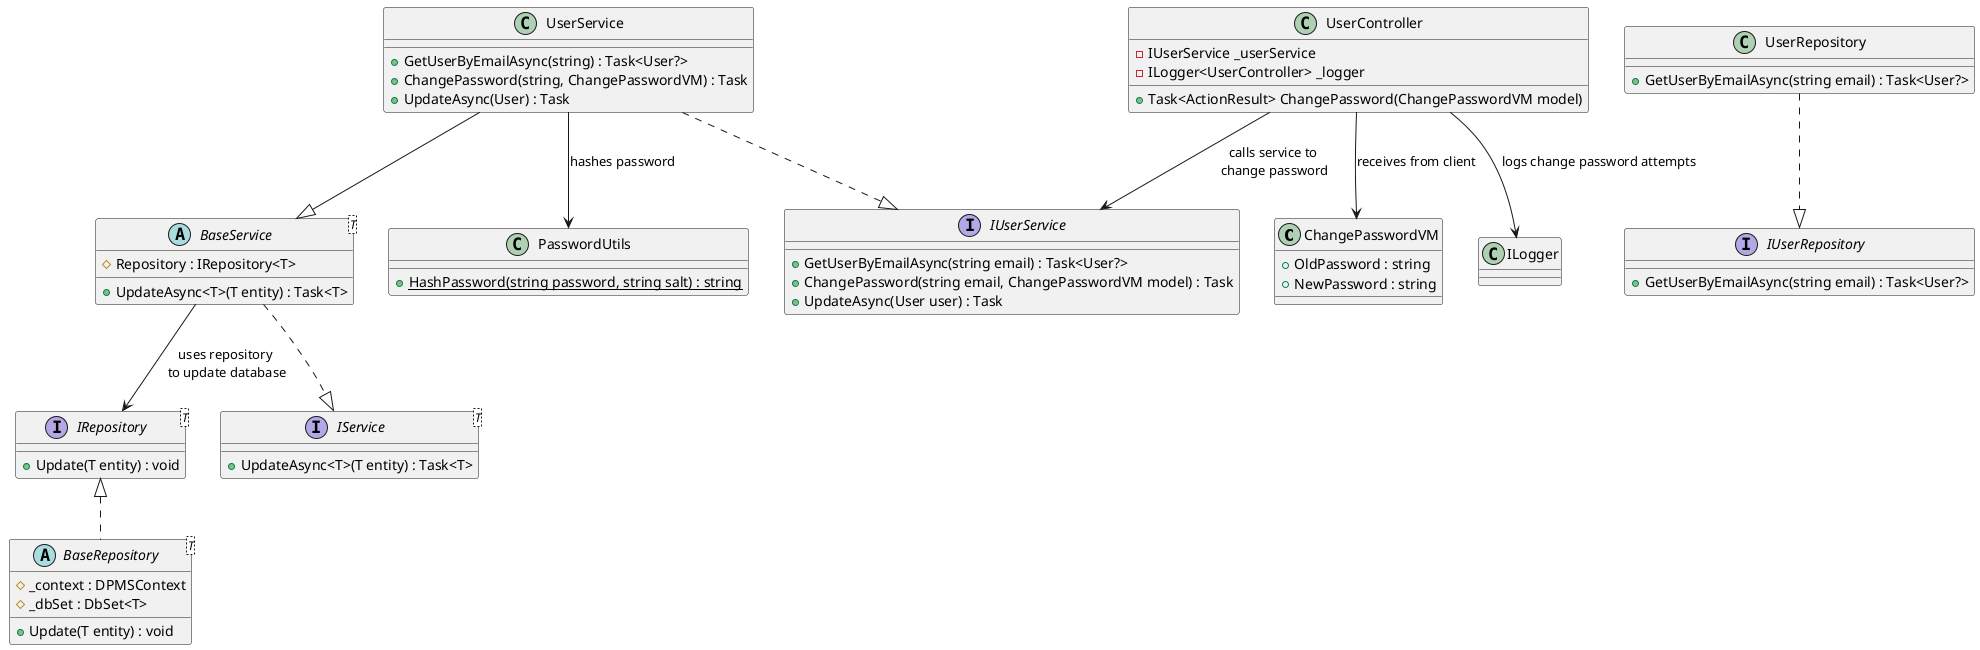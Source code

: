 @startuml

' === DTO ===
class ChangePasswordVM {
  +OldPassword : string 
  +NewPassword : string 
}

' === Entity ===

' === Service Interface ===
interface IUserService {
  +GetUserByEmailAsync(string email) : Task<User?> 
  +ChangePassword(string email, ChangePasswordVM model) : Task
  +UpdateAsync(User user) : Task 
}

' === Implementation ===
class UserService {
  +GetUserByEmailAsync(string) : Task<User?>
  +ChangePassword(string, ChangePasswordVM) : Task
  +UpdateAsync(User) : Task
}

UserService ..|> IUserService

' === Password Utility ===
class PasswordUtils {
  +{static} HashPassword(string password, string salt) : string
}

abstract class BaseService<T> {
  #Repository : IRepository<T>

  +UpdateAsync<T>(T entity) : Task<T>
}

interface IService<T> {
  +UpdateAsync<T>(T entity) : Task<T>
}

interface IRepository<T> {
  +Update(T entity) : void
}

abstract class BaseRepository<T> {
  #_context : DPMSContext
  #_dbSet : DbSet<T>

  +Update(T entity) : void
}

interface IUserRepository {
  +GetUserByEmailAsync(string email) : Task<User?> 
}

class UserRepository {
  +GetUserByEmailAsync(string email) : Task<User?> 
}

UserRepository ..|> IUserRepository
BaseRepository .U.|> IRepository
UserService --|> BaseService
BaseService ..|> IService
BaseService --> IRepository : uses repository \nto update database
UserService --> PasswordUtils : "hashes password"

' === Controller ===
class UserController {
  -IUserService _userService
  -ILogger<UserController> _logger
  +Task<ActionResult> ChangePassword(ChangePasswordVM model)
}

UserController --> IUserService : "calls service to\n change password"
UserController --> ChangePasswordVM : receives from client
UserController --> ILogger : logs change password attempts

@enduml